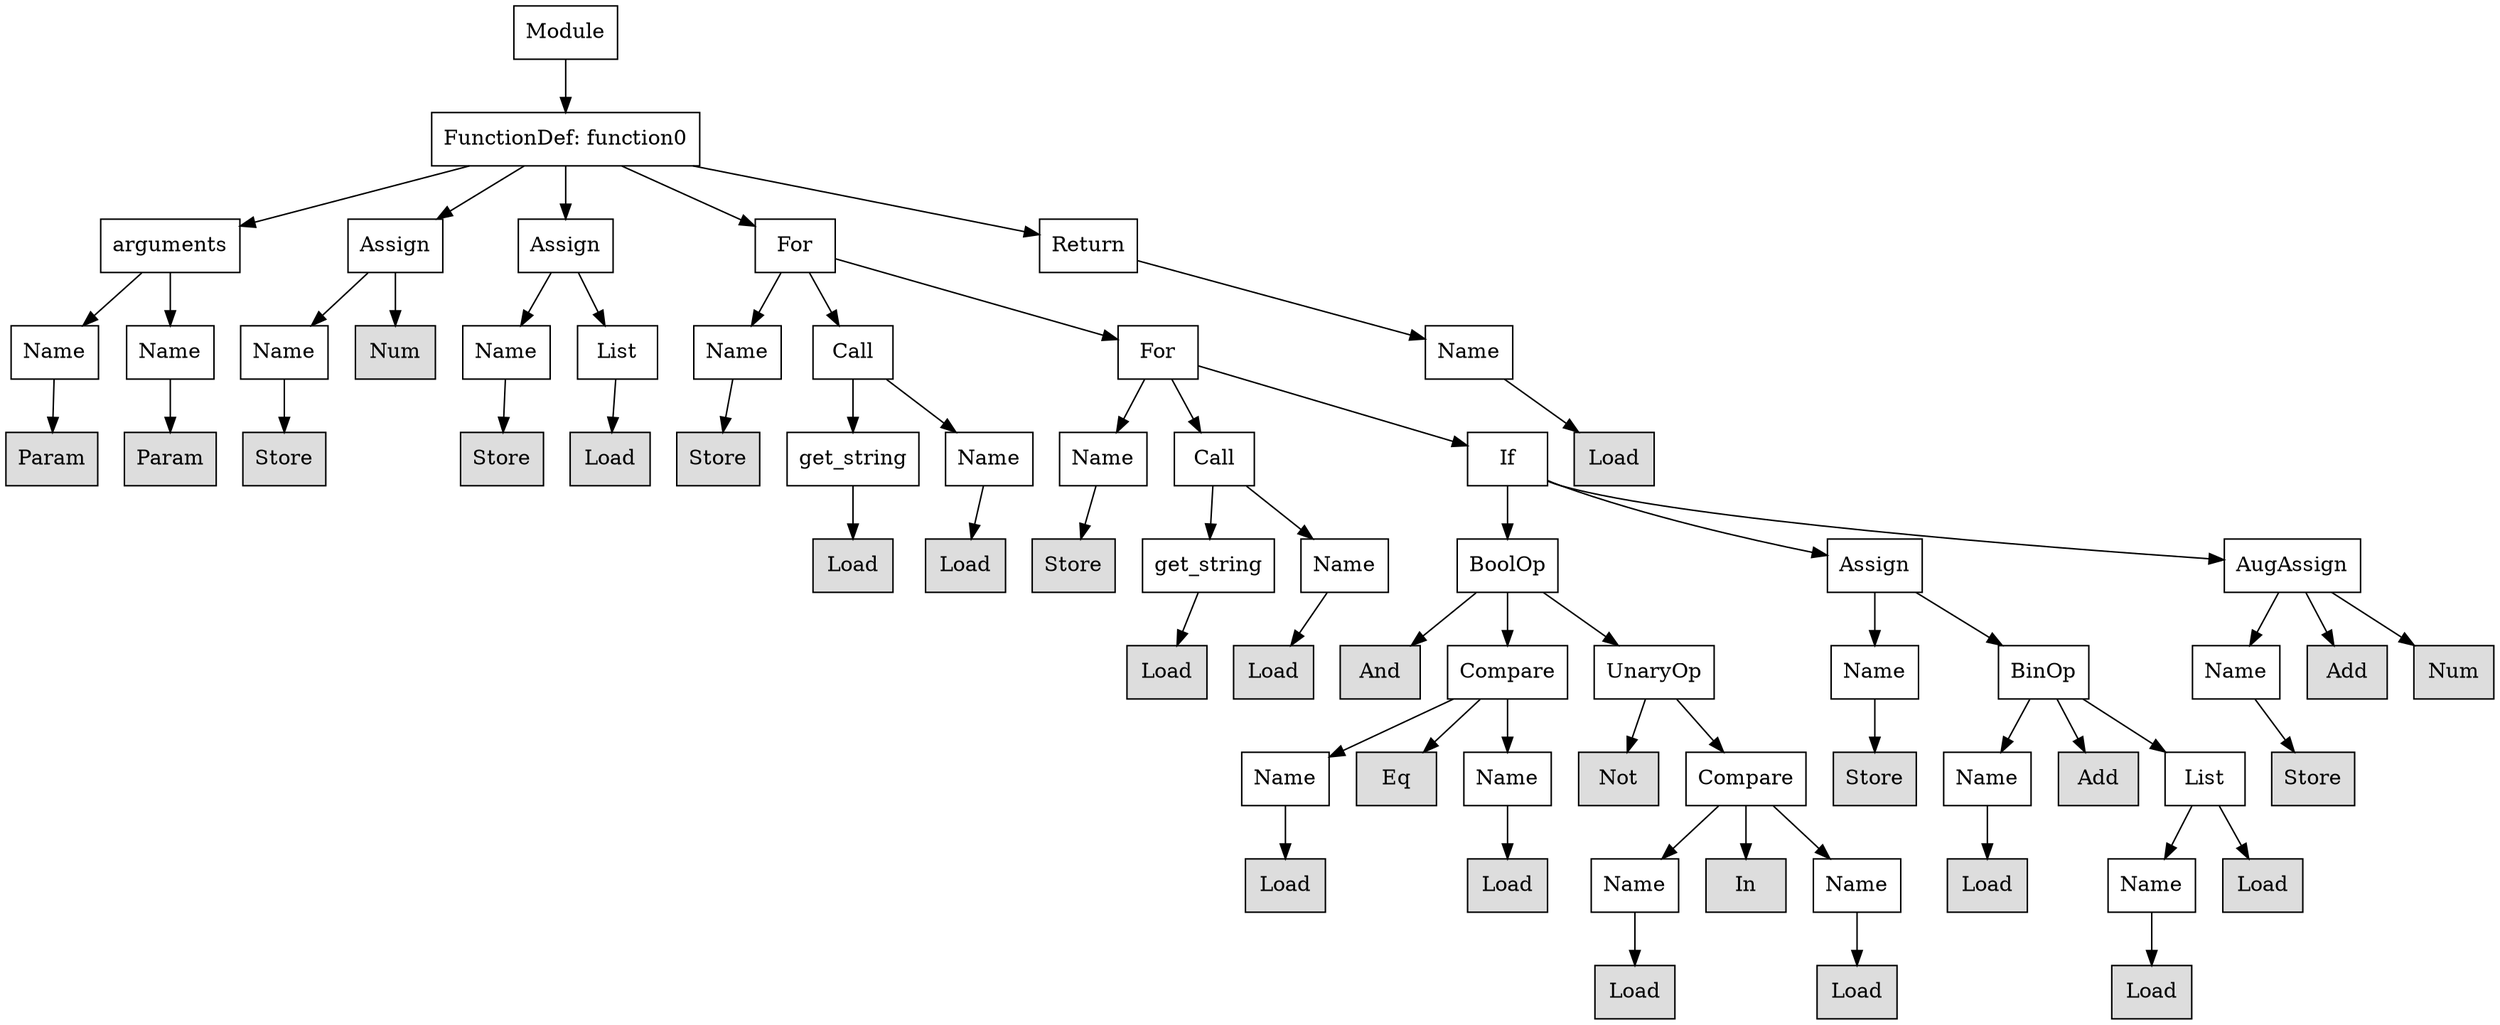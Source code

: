 digraph G {
n0 [shape=rect, label="Module"];
n1 [shape=rect, label="FunctionDef: function0"];
n2 [shape=rect, label="arguments"];
n3 [shape=rect, label="Assign"];
n4 [shape=rect, label="Assign"];
n5 [shape=rect, label="For"];
n6 [shape=rect, label="Return"];
n7 [shape=rect, label="Name"];
n8 [shape=rect, label="Name"];
n9 [shape=rect, label="Name"];
n10 [shape=rect, label="Num" style="filled" fillcolor="#dddddd"];
n11 [shape=rect, label="Name"];
n12 [shape=rect, label="List"];
n13 [shape=rect, label="Name"];
n14 [shape=rect, label="Call"];
n15 [shape=rect, label="For"];
n16 [shape=rect, label="Name"];
n17 [shape=rect, label="Param" style="filled" fillcolor="#dddddd"];
n18 [shape=rect, label="Param" style="filled" fillcolor="#dddddd"];
n19 [shape=rect, label="Store" style="filled" fillcolor="#dddddd"];
n20 [shape=rect, label="Store" style="filled" fillcolor="#dddddd"];
n21 [shape=rect, label="Load" style="filled" fillcolor="#dddddd"];
n22 [shape=rect, label="Store" style="filled" fillcolor="#dddddd"];
n23 [shape=rect, label="get_string"];
n24 [shape=rect, label="Name"];
n25 [shape=rect, label="Name"];
n26 [shape=rect, label="Call"];
n27 [shape=rect, label="If"];
n28 [shape=rect, label="Load" style="filled" fillcolor="#dddddd"];
n29 [shape=rect, label="Load" style="filled" fillcolor="#dddddd"];
n30 [shape=rect, label="Load" style="filled" fillcolor="#dddddd"];
n31 [shape=rect, label="Store" style="filled" fillcolor="#dddddd"];
n32 [shape=rect, label="get_string"];
n33 [shape=rect, label="Name"];
n34 [shape=rect, label="BoolOp"];
n35 [shape=rect, label="Assign"];
n36 [shape=rect, label="AugAssign"];
n37 [shape=rect, label="Load" style="filled" fillcolor="#dddddd"];
n38 [shape=rect, label="Load" style="filled" fillcolor="#dddddd"];
n39 [shape=rect, label="And" style="filled" fillcolor="#dddddd"];
n40 [shape=rect, label="Compare"];
n41 [shape=rect, label="UnaryOp"];
n42 [shape=rect, label="Name"];
n43 [shape=rect, label="BinOp"];
n44 [shape=rect, label="Name"];
n45 [shape=rect, label="Add" style="filled" fillcolor="#dddddd"];
n46 [shape=rect, label="Num" style="filled" fillcolor="#dddddd"];
n47 [shape=rect, label="Name"];
n48 [shape=rect, label="Eq" style="filled" fillcolor="#dddddd"];
n49 [shape=rect, label="Name"];
n50 [shape=rect, label="Not" style="filled" fillcolor="#dddddd"];
n51 [shape=rect, label="Compare"];
n52 [shape=rect, label="Store" style="filled" fillcolor="#dddddd"];
n53 [shape=rect, label="Name"];
n54 [shape=rect, label="Add" style="filled" fillcolor="#dddddd"];
n55 [shape=rect, label="List"];
n56 [shape=rect, label="Store" style="filled" fillcolor="#dddddd"];
n57 [shape=rect, label="Load" style="filled" fillcolor="#dddddd"];
n58 [shape=rect, label="Load" style="filled" fillcolor="#dddddd"];
n59 [shape=rect, label="Name"];
n60 [shape=rect, label="In" style="filled" fillcolor="#dddddd"];
n61 [shape=rect, label="Name"];
n62 [shape=rect, label="Load" style="filled" fillcolor="#dddddd"];
n63 [shape=rect, label="Name"];
n64 [shape=rect, label="Load" style="filled" fillcolor="#dddddd"];
n65 [shape=rect, label="Load" style="filled" fillcolor="#dddddd"];
n66 [shape=rect, label="Load" style="filled" fillcolor="#dddddd"];
n67 [shape=rect, label="Load" style="filled" fillcolor="#dddddd"];
n0 -> n1;
n1 -> n2;
n1 -> n3;
n1 -> n4;
n1 -> n5;
n1 -> n6;
n2 -> n7;
n2 -> n8;
n3 -> n9;
n3 -> n10;
n4 -> n11;
n4 -> n12;
n5 -> n13;
n5 -> n14;
n5 -> n15;
n6 -> n16;
n7 -> n17;
n8 -> n18;
n9 -> n19;
n11 -> n20;
n12 -> n21;
n13 -> n22;
n14 -> n23;
n14 -> n24;
n15 -> n25;
n15 -> n26;
n15 -> n27;
n16 -> n28;
n23 -> n29;
n24 -> n30;
n25 -> n31;
n26 -> n32;
n26 -> n33;
n27 -> n34;
n27 -> n35;
n27 -> n36;
n32 -> n37;
n33 -> n38;
n34 -> n39;
n34 -> n40;
n34 -> n41;
n35 -> n42;
n35 -> n43;
n36 -> n44;
n36 -> n45;
n36 -> n46;
n40 -> n47;
n40 -> n48;
n40 -> n49;
n41 -> n50;
n41 -> n51;
n42 -> n52;
n43 -> n53;
n43 -> n54;
n43 -> n55;
n44 -> n56;
n47 -> n57;
n49 -> n58;
n51 -> n59;
n51 -> n60;
n51 -> n61;
n53 -> n62;
n55 -> n63;
n55 -> n64;
n59 -> n65;
n61 -> n66;
n63 -> n67;
}
